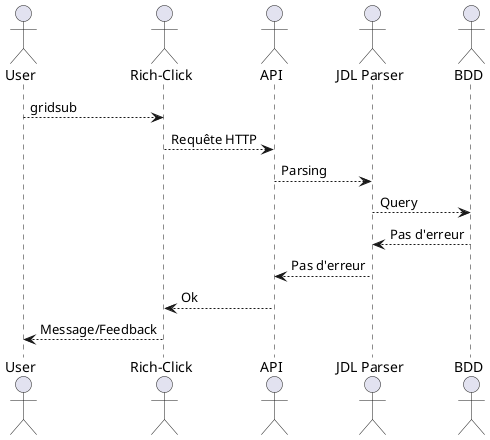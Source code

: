 @startuml Ajout de campagne dans la BDD réussi

actor User
actor "Rich-Click" as RC
actor API
actor "JDL Parser" as JDL
actor BDD

User --> RC : gridsub
RC --> API : Requête HTTP
API --> JDL : Parsing
JDL --> BDD : Query

BDD --> JDL : Pas d'erreur
JDL --> API : Pas d'erreur
API --> RC : Ok
RC --> User : Message/Feedback

@enduml

@startuml Ajout de campagne dans la BDD échoué

actor User
actor "Rich-Click" as RC
actor API
actor "JDL Parser" as JDL
actor BDD

User --> RC : gridsub
RC --> API : Requête HTTP
API --> JDL : Parsing
JDL --> BDD : Query

BDD --> JDL : Erreur
JDL --> API : Erreur
API --> RC : Internal Server Error
RC --> User : Message d'erreur

@enduml
